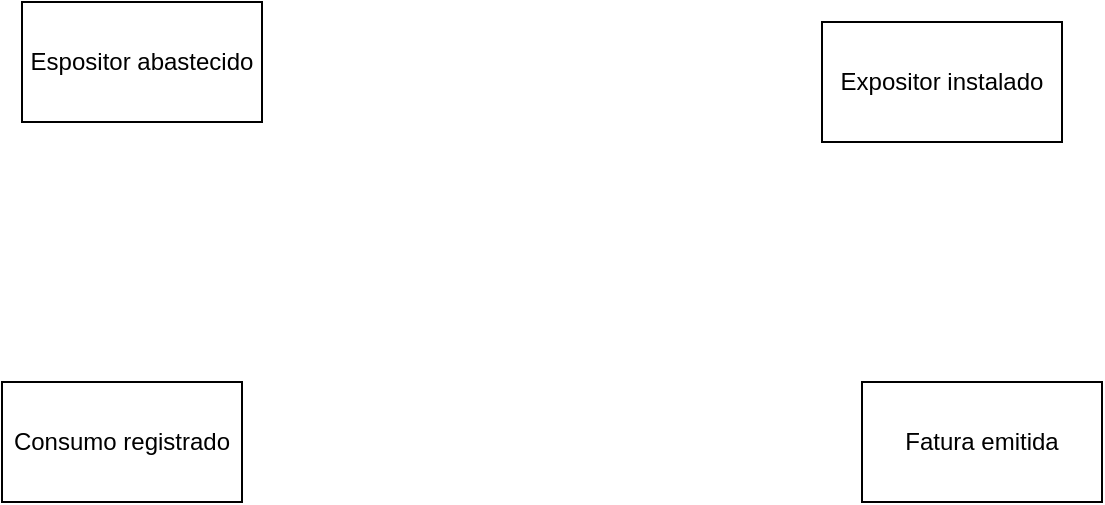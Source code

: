 <mxfile>
    <diagram id="ljlir07fDxeKM4c_47_f" name="Page-1">
        <mxGraphModel dx="1075" dy="692" grid="1" gridSize="10" guides="1" tooltips="1" connect="1" arrows="1" fold="1" page="1" pageScale="1" pageWidth="850" pageHeight="1100" math="0" shadow="0">
            <root>
                <mxCell id="0"/>
                <mxCell id="1" parent="0"/>
                <mxCell id="2" value="Espositor abastecido" style="rounded=0;whiteSpace=wrap;html=1;" vertex="1" parent="1">
                    <mxGeometry x="150" y="80" width="120" height="60" as="geometry"/>
                </mxCell>
                <mxCell id="3" value="Expositor instalado" style="rounded=0;whiteSpace=wrap;html=1;" vertex="1" parent="1">
                    <mxGeometry x="550" y="90" width="120" height="60" as="geometry"/>
                </mxCell>
                <mxCell id="4" value="Consumo registrado" style="rounded=0;whiteSpace=wrap;html=1;" vertex="1" parent="1">
                    <mxGeometry x="140" y="270" width="120" height="60" as="geometry"/>
                </mxCell>
                <mxCell id="5" value="Fatura emitida" style="rounded=0;whiteSpace=wrap;html=1;" vertex="1" parent="1">
                    <mxGeometry x="570" y="270" width="120" height="60" as="geometry"/>
                </mxCell>
            </root>
        </mxGraphModel>
    </diagram>
</mxfile>